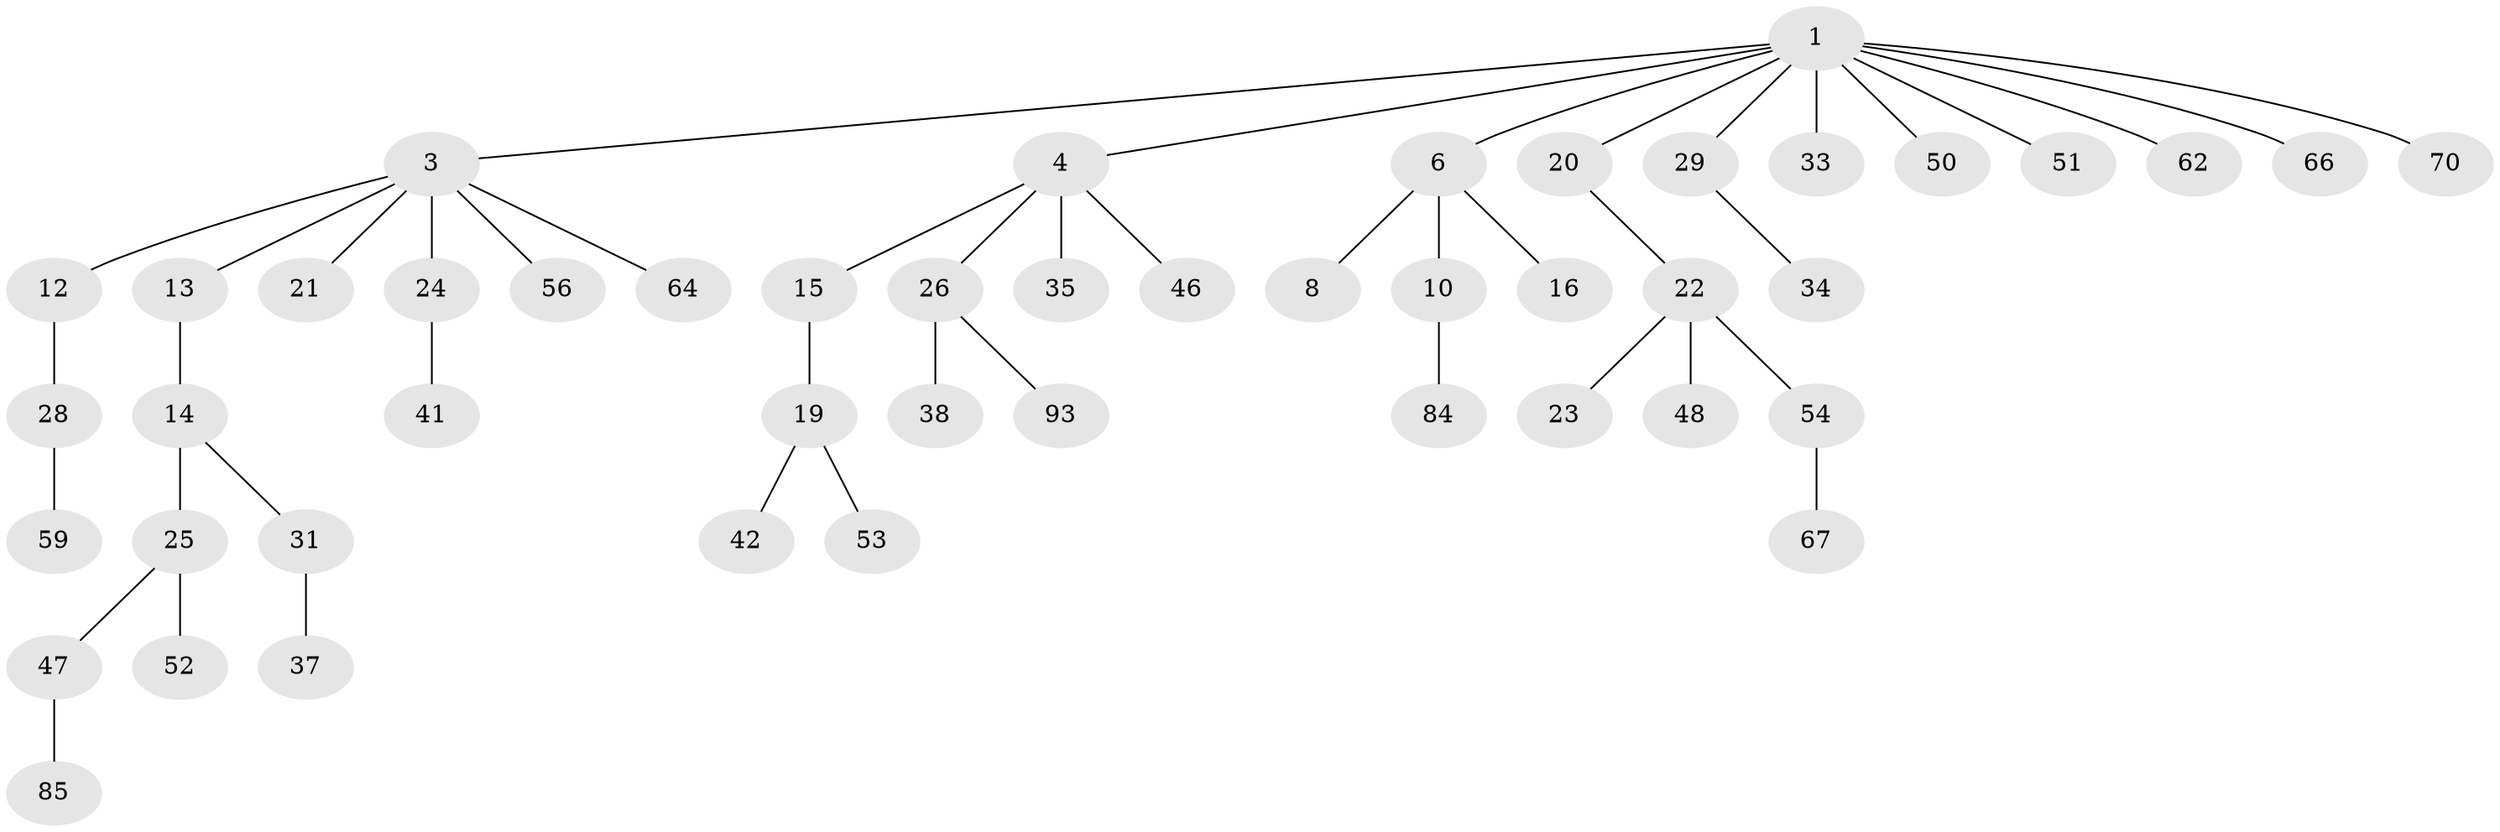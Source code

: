 // original degree distribution, {6: 0.02127659574468085, 7: 0.010638297872340425, 3: 0.14893617021276595, 4: 0.0425531914893617, 2: 0.2553191489361702, 5: 0.031914893617021274, 1: 0.48936170212765956}
// Generated by graph-tools (version 1.1) at 2025/15/03/09/25 04:15:24]
// undirected, 47 vertices, 46 edges
graph export_dot {
graph [start="1"]
  node [color=gray90,style=filled];
  1 [super="+2"];
  3 [super="+17+11"];
  4 [super="+5+7"];
  6 [super="+40"];
  8;
  10 [super="+18"];
  12 [super="+69+49"];
  13;
  14 [super="+30+44"];
  15 [super="+27"];
  16;
  19 [super="+32"];
  20;
  21;
  22;
  23 [super="+63"];
  24;
  25 [super="+45"];
  26;
  28 [super="+57"];
  29;
  31 [super="+55"];
  33;
  34 [super="+90"];
  35 [super="+74+81+36"];
  37 [super="+79"];
  38;
  41;
  42 [super="+87+65"];
  46 [super="+61"];
  47;
  48;
  50;
  51;
  52;
  53 [super="+82+58"];
  54;
  56;
  59;
  62 [super="+72"];
  64 [super="+88"];
  66 [super="+75"];
  67 [super="+89"];
  70 [super="+78"];
  84;
  85;
  93;
  1 -- 20;
  1 -- 29;
  1 -- 33;
  1 -- 51;
  1 -- 70;
  1 -- 66;
  1 -- 3;
  1 -- 4;
  1 -- 50;
  1 -- 6;
  1 -- 62;
  3 -- 56;
  3 -- 64;
  3 -- 21;
  3 -- 24;
  3 -- 12;
  3 -- 13;
  4 -- 15;
  4 -- 35;
  4 -- 26;
  4 -- 46;
  6 -- 8;
  6 -- 10;
  6 -- 16;
  10 -- 84;
  12 -- 28;
  13 -- 14;
  14 -- 25;
  14 -- 31;
  15 -- 19;
  19 -- 53;
  19 -- 42;
  20 -- 22;
  22 -- 23;
  22 -- 48;
  22 -- 54;
  24 -- 41;
  25 -- 47;
  25 -- 52;
  26 -- 38;
  26 -- 93;
  28 -- 59;
  29 -- 34;
  31 -- 37;
  47 -- 85;
  54 -- 67;
}
